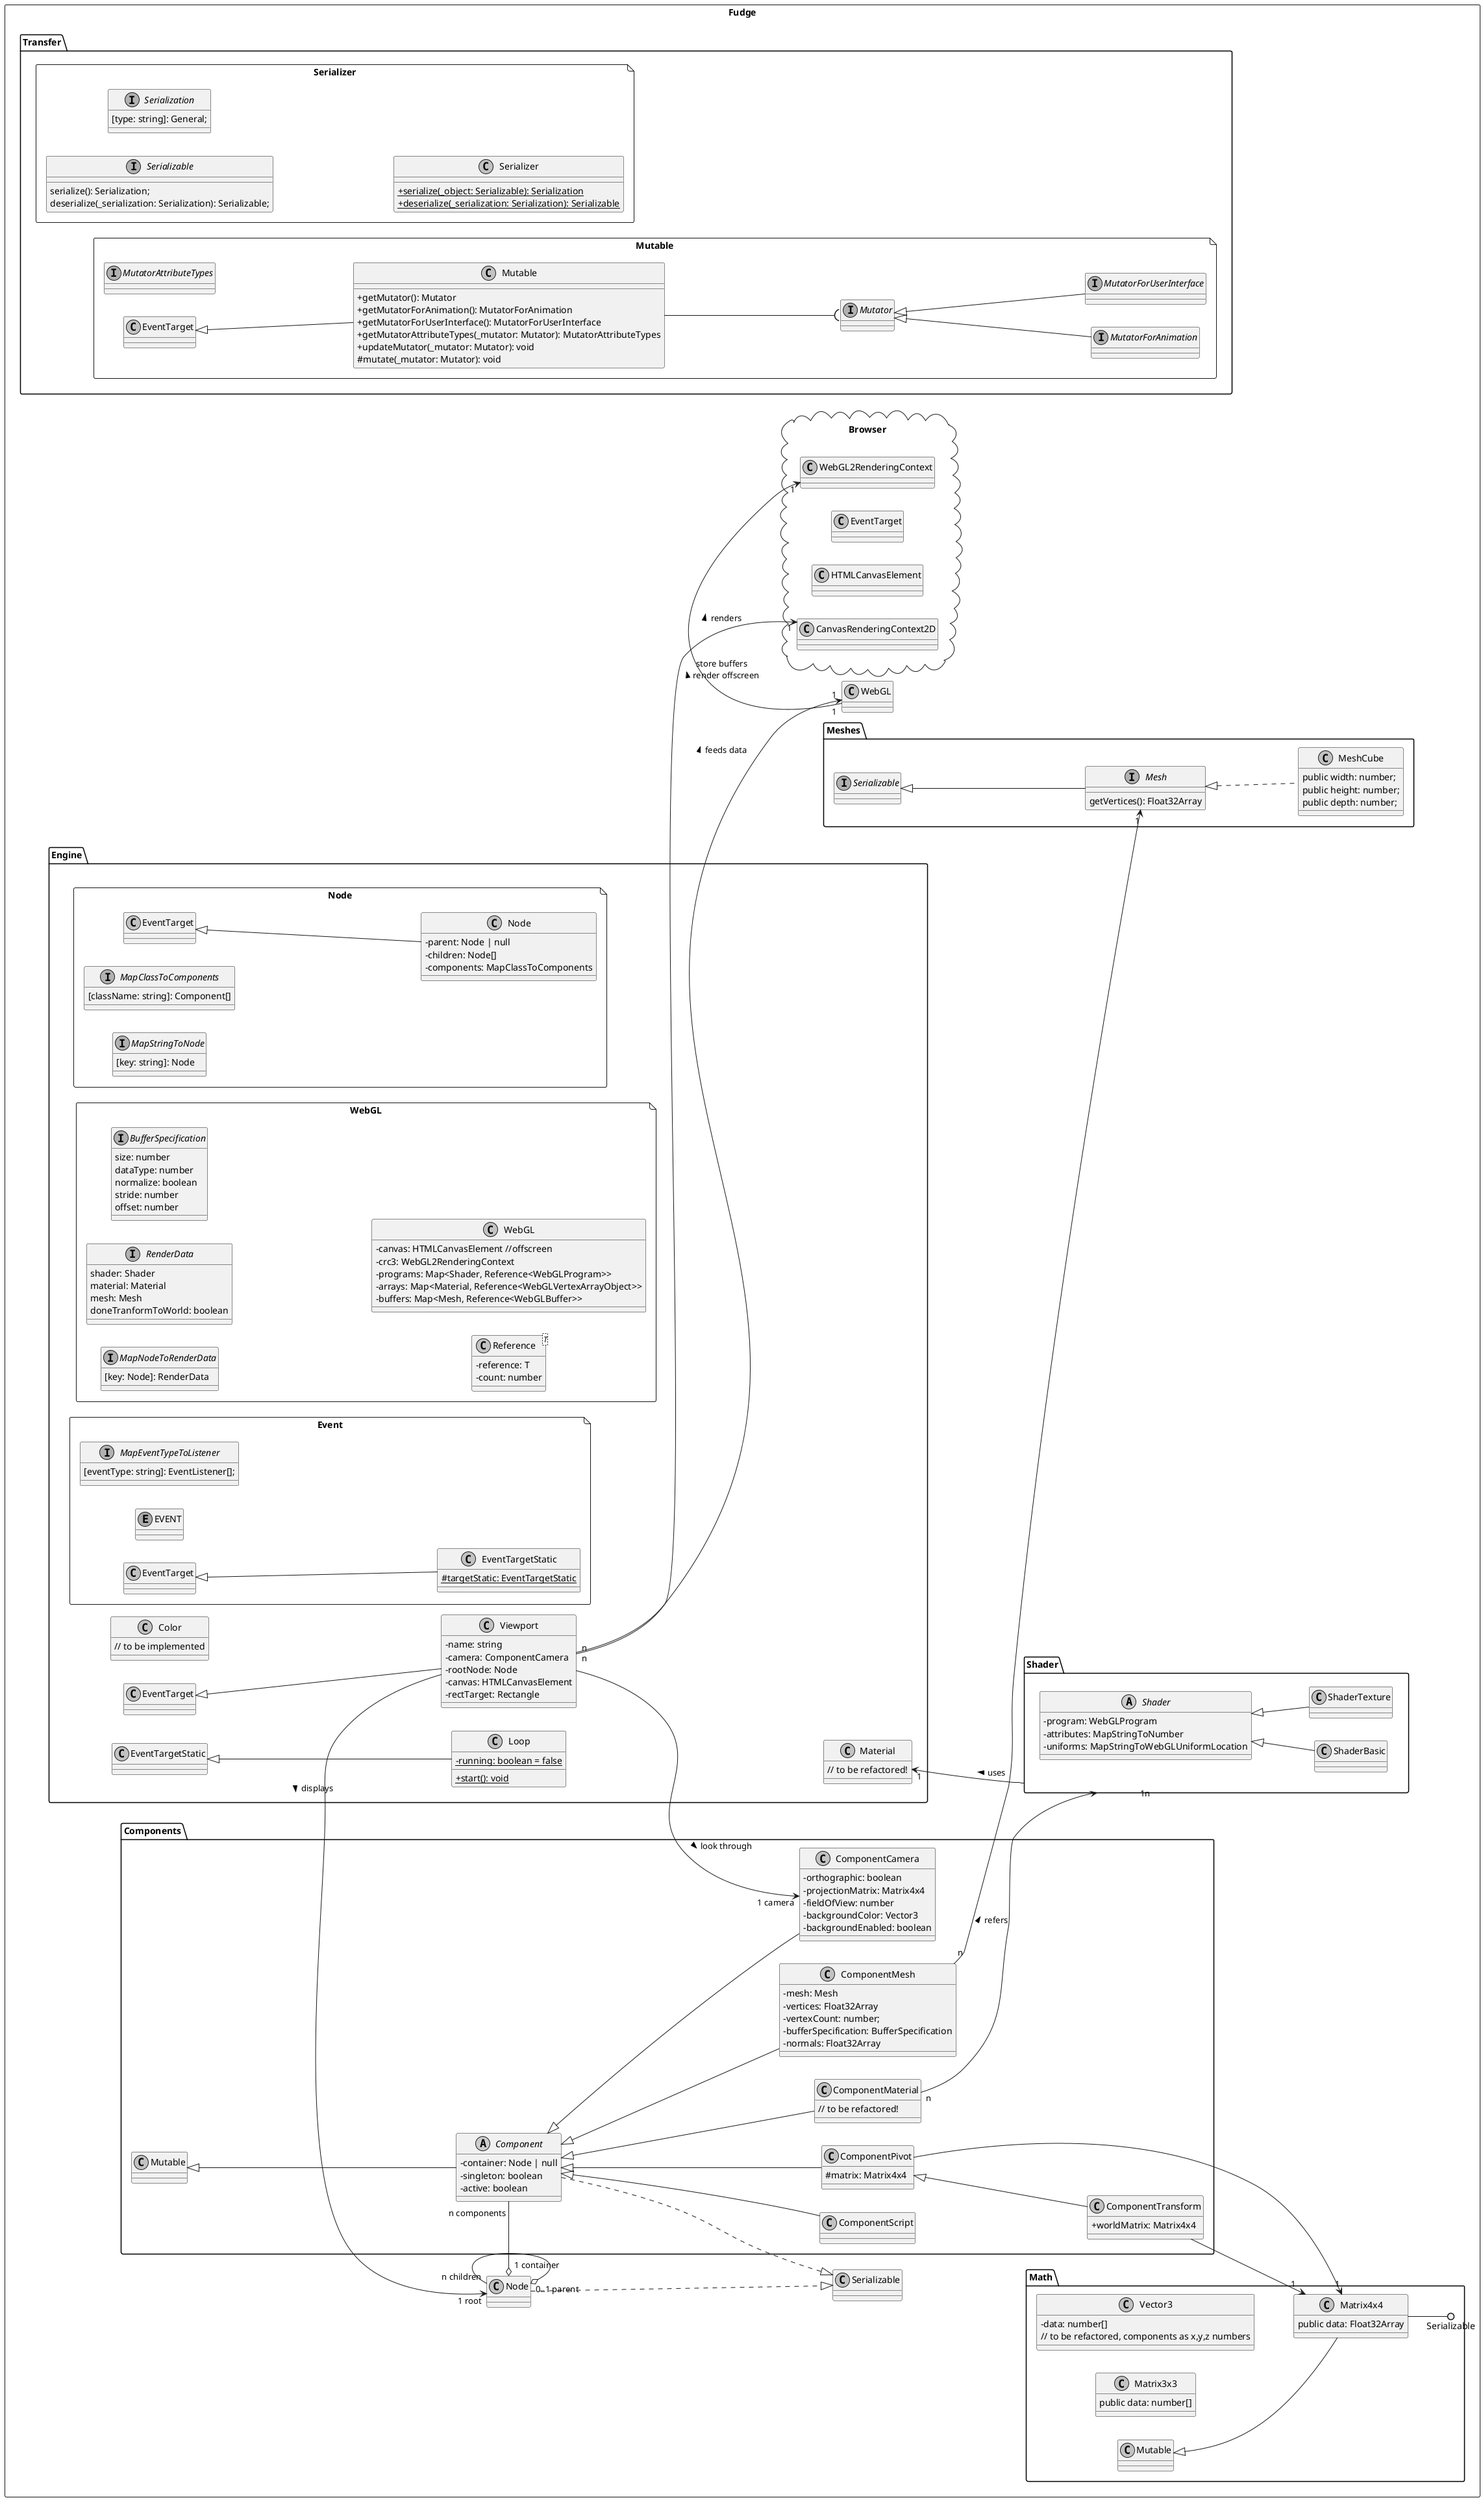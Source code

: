 @startuml FUDGE-Core
skinparam monochrome true
skinparam componentStyle uml2
skinparam classAttributeIconSize 0
skinparam shadowing false
skinparam handwritten false

'page 2x2
left to right direction
'top to bottom direction

package Fudge <<Rectangle>>{
    ' gl2: WebGL2RenderingContext

    package "Engine" <<Folder>> {
        file "Node" {
            class Node extends EventTarget {
                - parent: Node | null
                - children: Node[]
                - components: MapClassToComponents
            }
            interface MapClassToComponents{
                [className: string]: Component[]
            }
            interface MapStringToNode {
                [key: string]: Node
            }
        }

        file "WebGL"{
            interface MapNodeToRenderData {
                [key: Node]: RenderData
            }
            interface RenderData {
                shader: Shader
                material: Material
                mesh: Mesh
                doneTranformToWorld: boolean
            }
            interface BufferSpecification {
                size: number
                dataType: number
                normalize: boolean
                stride: number
                offset: number
            }
            class Reference<T> {
                - reference: T
                - count: number
            }
            class WebGL {
                - canvas: HTMLCanvasElement //offscreen
                - crc3: WebGL2RenderingContext
                - programs: Map<Shader, Reference<WebGLProgram>>
                - arrays: Map<Material, Reference<WebGLVertexArrayObject>>
                - buffers: Map<Mesh, Reference<WebGLBuffer>>
            }
        }

        class Color {
            // to be implemented
        }
        class Material {
            // to be refactored!
        }
        class Viewport extends EventTarget {
            - name: string
            - camera: ComponentCamera
            - rootNode: Node
            - canvas: HTMLCanvasElement
            - rectTarget: Rectangle
        }

        file "Event"{
            interface MapEventTypeToListener {
                [eventType: string]: EventListener[];
            }

            enum EVENT

            class EventTargetStatic extends EventTarget {
                #{static} targetStatic: EventTargetStatic
            }
        }

        class Loop extends EventTargetStatic {
            - {static} running: boolean = false
            + {static} start(): void
        }
    }

    package "Browser" <<Cloud>> {
        class EventTarget
        class WebGL2RenderingContext
        class HTMLCanvasElement
        class CanvasRenderingContext2D
    }
    package "Transfer" <<Folder>> {
        file "Serializer" {
            interface Serializable {
                serialize(): Serialization;
                deserialize(_serialization: Serialization): Serializable;
            }
            interface Serialization {
                [type: string]: General;
            }
            class Serializer {
                {static} + serialize(_object: Serializable): Serialization
                {static} + deserialize(_serialization: Serialization): Serializable
            }
        }
        file "Mutable" {
            interface MutatorAttributeTypes
            interface Mutator

            interface MutatorForAnimation extends Mutator
            interface MutatorForUserInterface extends Mutator
            class Mutable extends EventTarget {
                + getMutator(): Mutator
                + getMutatorForAnimation(): MutatorForAnimation
                + getMutatorForUserInterface(): MutatorForUserInterface
                + getMutatorAttributeTypes(_mutator: Mutator): MutatorAttributeTypes
                + updateMutator(_mutator: Mutator): void
                # mutate(_mutator: Mutator): void
            }
            Mutable --( Mutator
        }
    }

    package "Components" <<Folder>> {
        abstract class Component extends Mutable {
            - container: Node | null
            - singleton: boolean
            - active: boolean
        }

        class ComponentCamera extends Component {
            - orthographic: boolean
            - projectionMatrix: Matrix4x4
            - fieldOfView: number
            - backgroundColor: Vector3
            - backgroundEnabled: boolean
        }
        class ComponentMaterial extends Component {
            // to be refactored!
        }
        class ComponentMesh extends Component {
            - mesh: Mesh
            - vertices: Float32Array
            - vertexCount: number;
            - bufferSpecification: BufferSpecification
            - normals: Float32Array
        }
        class ComponentPivot extends Component {
            # matrix: Matrix4x4
        }
        class ComponentTransform extends ComponentPivot {
            + worldMatrix: Matrix4x4
        }
        class ComponentScript extends Component {
        }
    }

    package "Meshes" <<Folder>> {
        interface Mesh extends Serializable {
            getVertices(): Float32Array
        }
        class MeshCube implements Mesh {
            public width: number;
            public height: number;
            public depth: number;
        }
    }

    package "Math" <<Folder>> {
        class Vector3 {
            - data: number[]
            // to be refactored, components as x,y,z numbers
        }
        class Matrix3x3 {
            public data: number[]
        }
        class Matrix4x4 extends Mutable {
            public data: Float32Array
        }
        Matrix4x4 --() Serializable
    }

    package "Shader" << Folder>> {
        abstract class Shader {
            - program: WebGLProgram
            - attributes: MapStringToNumber
            - uniforms: MapStringToWebGLUniformLocation
        }
        class ShaderBasic extends Shader {
        }
        class ShaderTexture extends Shader {
        }
    }

    ' Associations
    Node  ..|> Serializable
    Node "0..1 parent" o-left- "n children" Node
    Node "1 container" o-- "n components" Component
    Component ..|> Serializable
    ComponentMesh "n" --> "1" Mesh
    ComponentPivot -->"1" Matrix4x4
    ComponentTransform -->"1" Matrix4x4
    Viewport -->"1 root" Node : displays >
    Viewport -->"1 camera" ComponentCamera : look through >
    Shader "n"-->"1" Material : uses >
    ComponentMaterial "n" --> "1" Shader : refers >
    Viewport "n" --> "1" CanvasRenderingContext2D : renders >
    Viewport "n" --> "1" WebGL : feeds data >
    WebGL "1" -> "1" WebGL2RenderingContext : store buffers\nrender offscreen >
    'HTMLCanvasElement -- CanvasRenderingContext2D

    'improve layout
    'Node -[hidden]- Serializable
    'Component -[hidden]- Serializable
    'Serializer --[hidden]-- Mutable
    'Mutable --[hidden]-- Component
    'Viewport -[hidden]- ComponentCamera
    'Engine -[hidden]- Meshes
    Engine -[hidden]- Browser
    Loop -[hidden]- Material
    'Meshes --[hidden]up-- Shader
}
@enduml
